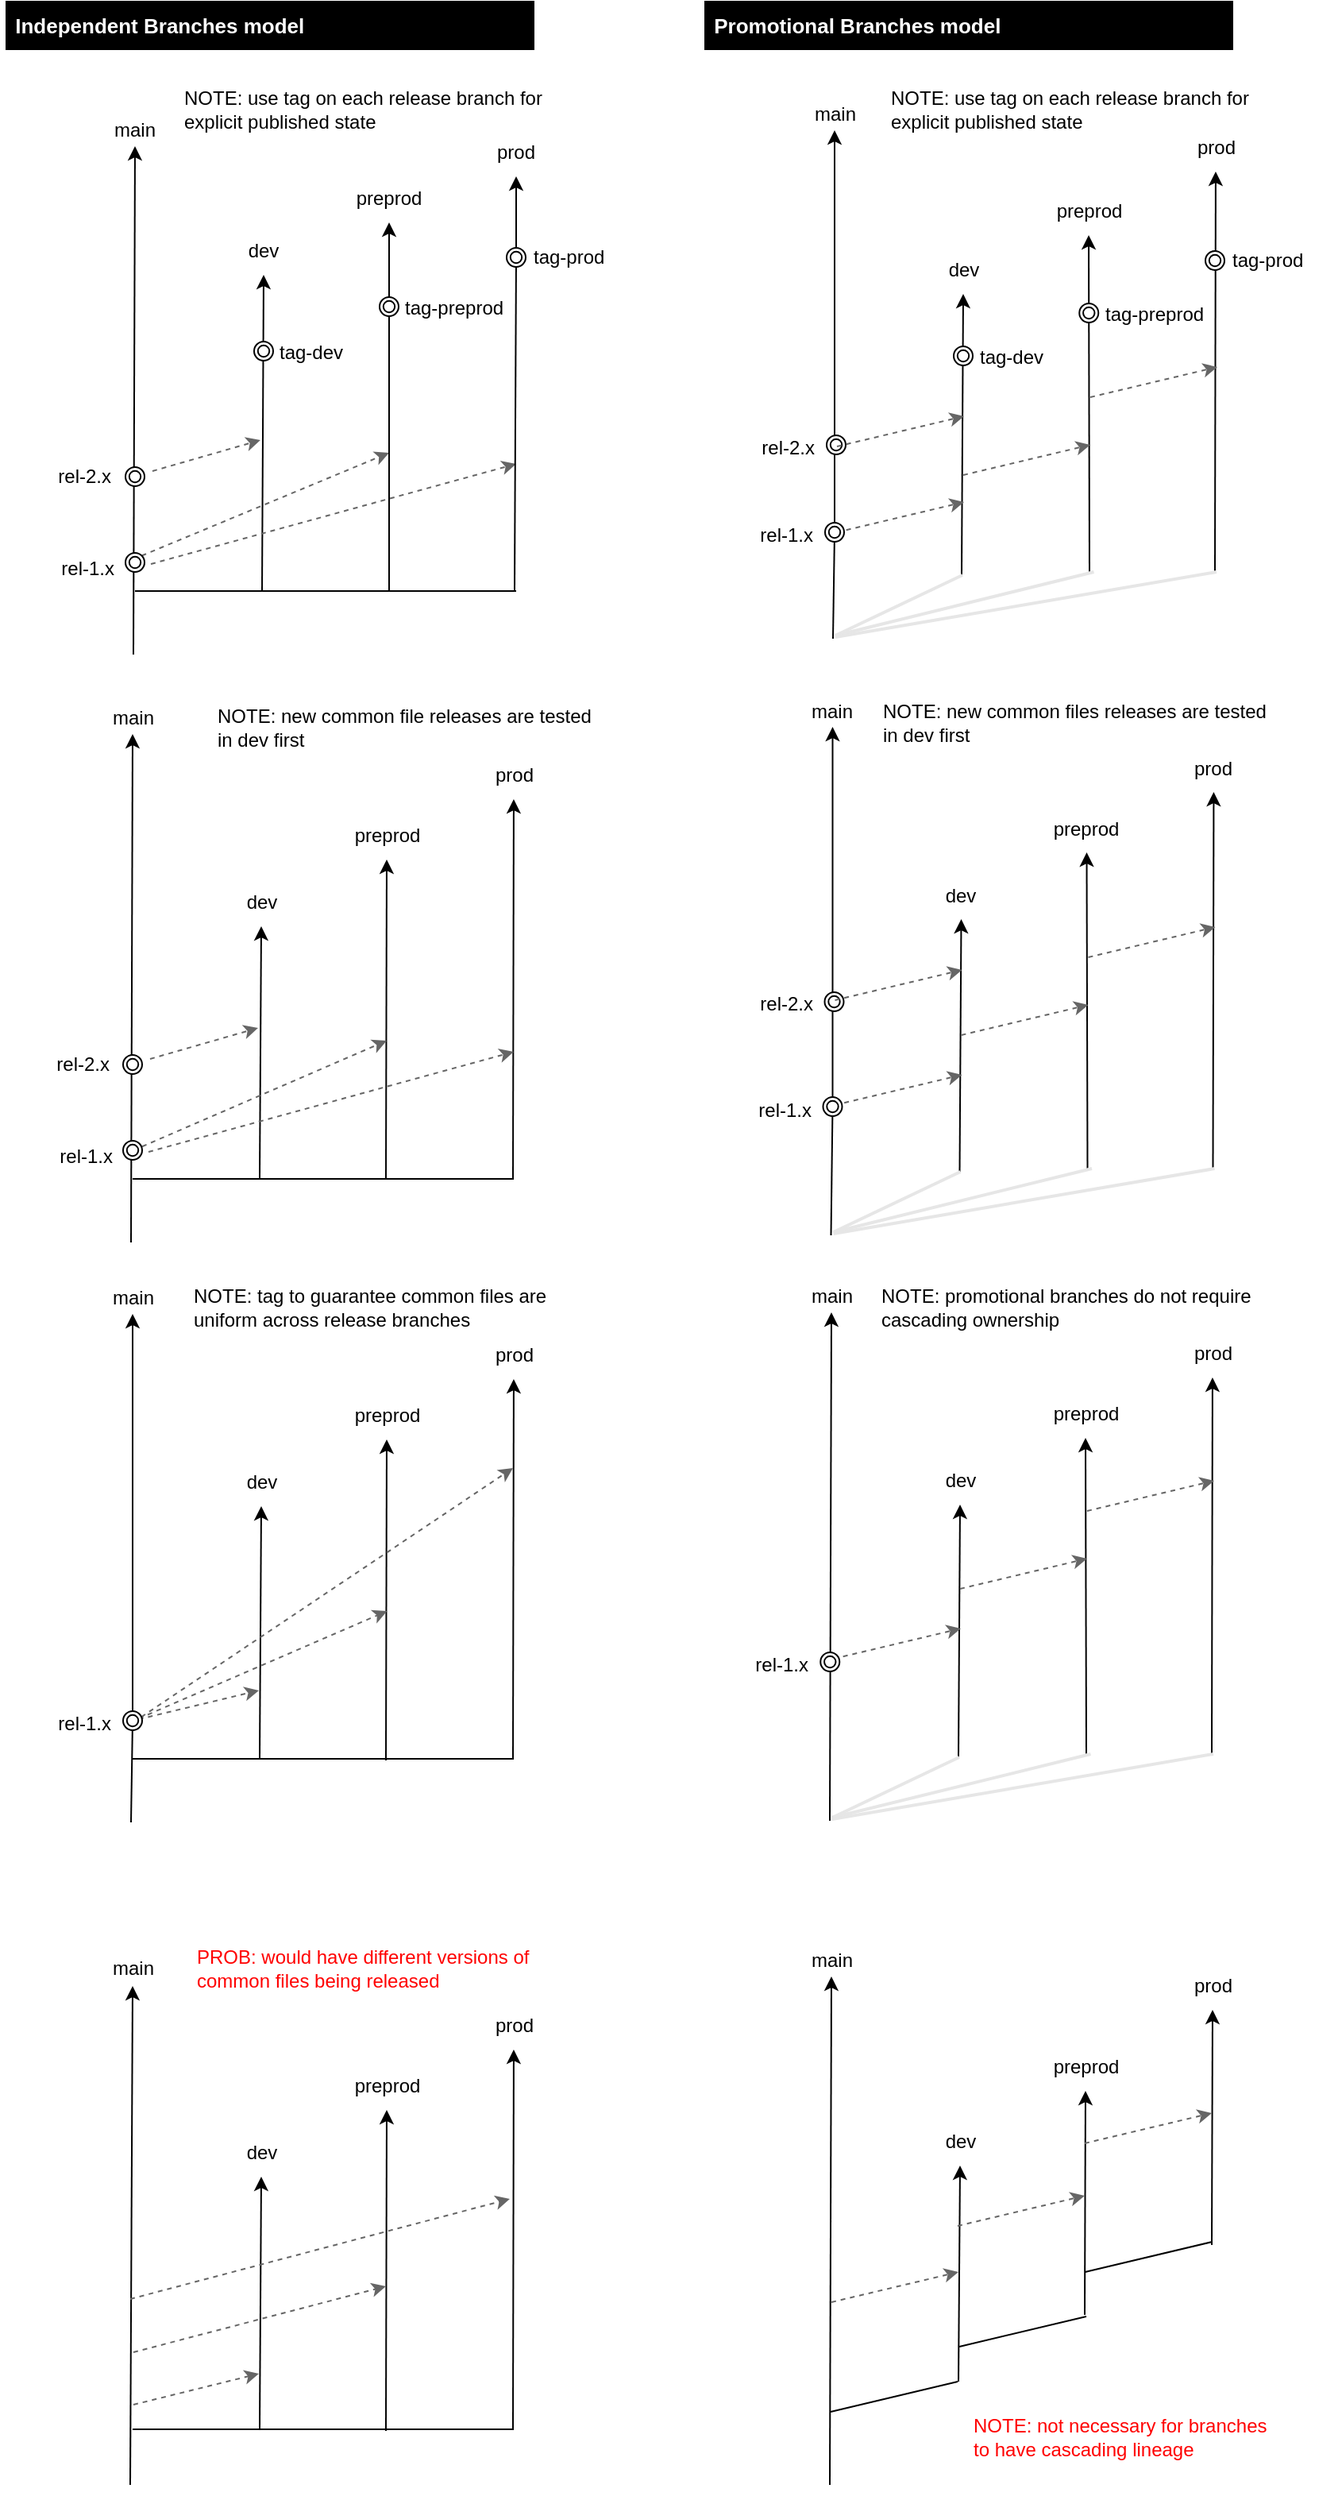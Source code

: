 <mxfile version="20.8.10" type="github">
  <diagram name="Page-1" id="BfglhBFAaLgnUbkgtS8U">
    <mxGraphModel dx="1004" dy="757" grid="1" gridSize="10" guides="1" tooltips="1" connect="1" arrows="1" fold="1" page="1" pageScale="1" pageWidth="850" pageHeight="1100" math="0" shadow="0">
      <root>
        <mxCell id="0" />
        <mxCell id="1" parent="0" />
        <mxCell id="_kzCFRDFW5OItWKDNAEy-1" value="" style="endArrow=classic;html=1;rounded=0;startArrow=none;" parent="1" edge="1">
          <mxGeometry width="50" height="50" relative="1" as="geometry">
            <mxPoint x="120" y="438" as="sourcePoint" />
            <mxPoint x="121" y="118" as="targetPoint" />
          </mxGeometry>
        </mxCell>
        <mxCell id="_kzCFRDFW5OItWKDNAEy-3" value="" style="endArrow=none;html=1;rounded=0;" parent="1" edge="1">
          <mxGeometry width="50" height="50" relative="1" as="geometry">
            <mxPoint x="121" y="398" as="sourcePoint" />
            <mxPoint x="361" y="398" as="targetPoint" />
          </mxGeometry>
        </mxCell>
        <mxCell id="_kzCFRDFW5OItWKDNAEy-4" value="" style="endArrow=classic;html=1;rounded=0;entryX=0.5;entryY=1;entryDx=0;entryDy=0;" parent="1" target="_kzCFRDFW5OItWKDNAEy-9" edge="1">
          <mxGeometry width="50" height="50" relative="1" as="geometry">
            <mxPoint x="201" y="398" as="sourcePoint" />
            <mxPoint x="201" y="308" as="targetPoint" />
          </mxGeometry>
        </mxCell>
        <mxCell id="_kzCFRDFW5OItWKDNAEy-5" value="main" style="text;strokeColor=none;align=center;fillColor=none;html=1;verticalAlign=middle;whiteSpace=wrap;rounded=0;" parent="1" vertex="1">
          <mxGeometry x="91" y="93" width="60" height="30" as="geometry" />
        </mxCell>
        <mxCell id="_kzCFRDFW5OItWKDNAEy-6" value="" style="endArrow=classic;html=1;rounded=0;entryX=0.5;entryY=1;entryDx=0;entryDy=0;startArrow=none;" parent="1" source="_kzCFRDFW5OItWKDNAEy-56" target="_kzCFRDFW5OItWKDNAEy-10" edge="1">
          <mxGeometry width="50" height="50" relative="1" as="geometry">
            <mxPoint x="281" y="398" as="sourcePoint" />
            <mxPoint x="281" y="268" as="targetPoint" />
          </mxGeometry>
        </mxCell>
        <mxCell id="_kzCFRDFW5OItWKDNAEy-7" value="" style="endArrow=classic;html=1;rounded=0;startArrow=none;" parent="1" source="_kzCFRDFW5OItWKDNAEy-54" target="_kzCFRDFW5OItWKDNAEy-11" edge="1">
          <mxGeometry width="50" height="50" relative="1" as="geometry">
            <mxPoint x="360" y="398" as="sourcePoint" />
            <mxPoint x="361" y="228" as="targetPoint" />
          </mxGeometry>
        </mxCell>
        <mxCell id="_kzCFRDFW5OItWKDNAEy-9" value="dev" style="text;strokeColor=none;align=center;fillColor=none;html=1;verticalAlign=middle;whiteSpace=wrap;rounded=0;" parent="1" vertex="1">
          <mxGeometry x="172" y="169" width="60" height="30" as="geometry" />
        </mxCell>
        <mxCell id="_kzCFRDFW5OItWKDNAEy-10" value="preprod" style="text;strokeColor=none;align=center;fillColor=none;html=1;verticalAlign=middle;whiteSpace=wrap;rounded=0;" parent="1" vertex="1">
          <mxGeometry x="251" y="136" width="60" height="30" as="geometry" />
        </mxCell>
        <mxCell id="_kzCFRDFW5OItWKDNAEy-11" value="prod" style="text;strokeColor=none;align=center;fillColor=none;html=1;verticalAlign=middle;whiteSpace=wrap;rounded=0;" parent="1" vertex="1">
          <mxGeometry x="331" y="107" width="60" height="30" as="geometry" />
        </mxCell>
        <mxCell id="_kzCFRDFW5OItWKDNAEy-36" value="rel-2.x" style="text;strokeColor=none;align=right;fillColor=none;html=1;verticalAlign=middle;whiteSpace=wrap;rounded=0;" parent="1" vertex="1">
          <mxGeometry x="38" y="316" width="70" height="20" as="geometry" />
        </mxCell>
        <mxCell id="_kzCFRDFW5OItWKDNAEy-40" value="rel-1.x" style="text;strokeColor=none;align=right;fillColor=none;html=1;verticalAlign=middle;whiteSpace=wrap;rounded=0;" parent="1" vertex="1">
          <mxGeometry x="40" y="374" width="70" height="20" as="geometry" />
        </mxCell>
        <mxCell id="_kzCFRDFW5OItWKDNAEy-41" value="" style="endArrow=classic;html=1;rounded=0;exitX=1;exitY=0.5;exitDx=0;exitDy=0;dashed=1;fillColor=#f5f5f5;strokeColor=#666666;" parent="1" edge="1">
          <mxGeometry width="50" height="50" relative="1" as="geometry">
            <mxPoint x="131" y="381" as="sourcePoint" />
            <mxPoint x="361" y="318" as="targetPoint" />
          </mxGeometry>
        </mxCell>
        <mxCell id="_kzCFRDFW5OItWKDNAEy-42" value="" style="endArrow=classic;html=1;rounded=0;exitX=1;exitY=0;exitDx=0;exitDy=0;dashed=1;fillColor=#f5f5f5;strokeColor=#666666;" parent="1" edge="1" source="_kzCFRDFW5OItWKDNAEy-62">
          <mxGeometry width="50" height="50" relative="1" as="geometry">
            <mxPoint x="131" y="352.5" as="sourcePoint" />
            <mxPoint x="281" y="311" as="targetPoint" />
          </mxGeometry>
        </mxCell>
        <mxCell id="_kzCFRDFW5OItWKDNAEy-44" value="" style="endArrow=classic;html=1;rounded=0;exitX=1;exitY=0.5;exitDx=0;exitDy=0;dashed=1;fillColor=#f5f5f5;strokeColor=#666666;" parent="1" edge="1">
          <mxGeometry width="50" height="50" relative="1" as="geometry">
            <mxPoint x="132" y="322.5" as="sourcePoint" />
            <mxPoint x="200" y="303" as="targetPoint" />
          </mxGeometry>
        </mxCell>
        <mxCell id="_kzCFRDFW5OItWKDNAEy-49" value="tag-prod" style="text;strokeColor=none;align=left;fillColor=none;html=1;verticalAlign=middle;whiteSpace=wrap;rounded=0;" parent="1" vertex="1">
          <mxGeometry x="370" y="178" width="70" height="20" as="geometry" />
        </mxCell>
        <mxCell id="_kzCFRDFW5OItWKDNAEy-50" value="tag-preprod" style="text;strokeColor=none;align=left;fillColor=none;html=1;verticalAlign=middle;whiteSpace=wrap;rounded=0;" parent="1" vertex="1">
          <mxGeometry x="289" y="210" width="70" height="20" as="geometry" />
        </mxCell>
        <mxCell id="_kzCFRDFW5OItWKDNAEy-52" value="" style="ellipse;shape=doubleEllipse;whiteSpace=wrap;html=1;aspect=fixed;" parent="1" vertex="1">
          <mxGeometry x="196" y="241" width="12" height="12" as="geometry" />
        </mxCell>
        <mxCell id="_kzCFRDFW5OItWKDNAEy-55" value="" style="endArrow=none;html=1;rounded=0;startArrow=none;" parent="1" target="_kzCFRDFW5OItWKDNAEy-54" edge="1">
          <mxGeometry width="50" height="50" relative="1" as="geometry">
            <mxPoint x="360" y="398" as="sourcePoint" />
            <mxPoint x="360.941" y="159" as="targetPoint" />
          </mxGeometry>
        </mxCell>
        <mxCell id="_kzCFRDFW5OItWKDNAEy-54" value="" style="ellipse;shape=doubleEllipse;whiteSpace=wrap;html=1;aspect=fixed;" parent="1" vertex="1">
          <mxGeometry x="355" y="182" width="12" height="12" as="geometry" />
        </mxCell>
        <mxCell id="_kzCFRDFW5OItWKDNAEy-57" value="" style="endArrow=none;html=1;rounded=0;entryX=0.5;entryY=1;entryDx=0;entryDy=0;startArrow=none;" parent="1" target="_kzCFRDFW5OItWKDNAEy-56" edge="1">
          <mxGeometry width="50" height="50" relative="1" as="geometry">
            <mxPoint x="281" y="398" as="sourcePoint" />
            <mxPoint x="281" y="197" as="targetPoint" />
          </mxGeometry>
        </mxCell>
        <mxCell id="_kzCFRDFW5OItWKDNAEy-56" value="" style="ellipse;shape=doubleEllipse;whiteSpace=wrap;html=1;aspect=fixed;" parent="1" vertex="1">
          <mxGeometry x="275" y="213" width="12" height="12" as="geometry" />
        </mxCell>
        <mxCell id="_kzCFRDFW5OItWKDNAEy-58" value="tag-dev" style="text;strokeColor=none;align=left;fillColor=none;html=1;verticalAlign=middle;whiteSpace=wrap;rounded=0;" parent="1" vertex="1">
          <mxGeometry x="210" y="238" width="50" height="20" as="geometry" />
        </mxCell>
        <mxCell id="_kzCFRDFW5OItWKDNAEy-59" value="" style="ellipse;shape=doubleEllipse;whiteSpace=wrap;html=1;aspect=fixed;" parent="1" vertex="1">
          <mxGeometry x="115" y="320" width="12" height="12" as="geometry" />
        </mxCell>
        <mxCell id="_kzCFRDFW5OItWKDNAEy-62" value="" style="ellipse;shape=doubleEllipse;whiteSpace=wrap;html=1;aspect=fixed;" parent="1" vertex="1">
          <mxGeometry x="115" y="374" width="12" height="12" as="geometry" />
        </mxCell>
        <mxCell id="_kzCFRDFW5OItWKDNAEy-65" value="&lt;div style=&quot;font-size: 13px;&quot;&gt;&amp;nbsp;Independent Branches model&lt;br style=&quot;font-size: 13px;&quot;&gt;&lt;/div&gt;" style="rounded=0;whiteSpace=wrap;html=1;fillColor=#000000;align=left;fontSize=13;fontStyle=1;fontColor=#FFFFFF;" parent="1" vertex="1">
          <mxGeometry x="40" y="27" width="332" height="30" as="geometry" />
        </mxCell>
        <mxCell id="_kzCFRDFW5OItWKDNAEy-66" value="&lt;div style=&quot;font-size: 13px;&quot;&gt;&amp;nbsp;Promotional Branches model&lt;br style=&quot;font-size: 13px;&quot;&gt;&lt;/div&gt;" style="rounded=0;whiteSpace=wrap;html=1;fillColor=#000000;align=left;fontSize=13;fontStyle=1;fontColor=#FFFFFF;" parent="1" vertex="1">
          <mxGeometry x="480" y="27" width="332" height="30" as="geometry" />
        </mxCell>
        <mxCell id="_kzCFRDFW5OItWKDNAEy-191" value="" style="endArrow=classic;html=1;rounded=0;startArrow=none;" parent="1" source="_kzCFRDFW5OItWKDNAEy-203" edge="1">
          <mxGeometry width="50" height="50" relative="1" as="geometry">
            <mxPoint x="118.5" y="1173" as="sourcePoint" />
            <mxPoint x="119.5" y="853" as="targetPoint" />
          </mxGeometry>
        </mxCell>
        <mxCell id="_kzCFRDFW5OItWKDNAEy-192" value="" style="endArrow=none;html=1;rounded=0;" parent="1" edge="1">
          <mxGeometry width="50" height="50" relative="1" as="geometry">
            <mxPoint x="119.5" y="1133" as="sourcePoint" />
            <mxPoint x="359.5" y="1133" as="targetPoint" />
          </mxGeometry>
        </mxCell>
        <mxCell id="_kzCFRDFW5OItWKDNAEy-193" value="" style="endArrow=classic;html=1;rounded=0;entryX=0.5;entryY=1;entryDx=0;entryDy=0;" parent="1" target="_kzCFRDFW5OItWKDNAEy-197" edge="1">
          <mxGeometry width="50" height="50" relative="1" as="geometry">
            <mxPoint x="199.5" y="1133" as="sourcePoint" />
            <mxPoint x="199.5" y="1043" as="targetPoint" />
          </mxGeometry>
        </mxCell>
        <mxCell id="_kzCFRDFW5OItWKDNAEy-194" value="main" style="text;strokeColor=none;align=center;fillColor=none;html=1;verticalAlign=middle;whiteSpace=wrap;rounded=0;" parent="1" vertex="1">
          <mxGeometry x="89.5" y="828" width="60" height="30" as="geometry" />
        </mxCell>
        <mxCell id="_kzCFRDFW5OItWKDNAEy-195" value="" style="endArrow=classic;html=1;rounded=0;entryX=0.5;entryY=1;entryDx=0;entryDy=0;startArrow=none;" parent="1" target="_kzCFRDFW5OItWKDNAEy-198" edge="1">
          <mxGeometry width="50" height="50" relative="1" as="geometry">
            <mxPoint x="279" y="1134" as="sourcePoint" />
            <mxPoint x="279.5" y="1003" as="targetPoint" />
          </mxGeometry>
        </mxCell>
        <mxCell id="_kzCFRDFW5OItWKDNAEy-196" value="" style="endArrow=classic;html=1;rounded=0;startArrow=none;" parent="1" target="_kzCFRDFW5OItWKDNAEy-199" edge="1">
          <mxGeometry width="50" height="50" relative="1" as="geometry">
            <mxPoint x="359" y="1133" as="sourcePoint" />
            <mxPoint x="359.5" y="963" as="targetPoint" />
          </mxGeometry>
        </mxCell>
        <mxCell id="_kzCFRDFW5OItWKDNAEy-197" value="dev" style="text;strokeColor=none;align=center;fillColor=none;html=1;verticalAlign=middle;whiteSpace=wrap;rounded=0;" parent="1" vertex="1">
          <mxGeometry x="170.5" y="944" width="60" height="30" as="geometry" />
        </mxCell>
        <mxCell id="_kzCFRDFW5OItWKDNAEy-198" value="preprod" style="text;strokeColor=none;align=center;fillColor=none;html=1;verticalAlign=middle;whiteSpace=wrap;rounded=0;" parent="1" vertex="1">
          <mxGeometry x="249.5" y="902" width="60" height="30" as="geometry" />
        </mxCell>
        <mxCell id="_kzCFRDFW5OItWKDNAEy-199" value="prod" style="text;strokeColor=none;align=center;fillColor=none;html=1;verticalAlign=middle;whiteSpace=wrap;rounded=0;" parent="1" vertex="1">
          <mxGeometry x="329.5" y="864" width="60" height="30" as="geometry" />
        </mxCell>
        <mxCell id="_kzCFRDFW5OItWKDNAEy-200" value="" style="endArrow=classic;html=1;rounded=0;dashed=1;fillColor=#f5f5f5;strokeColor=#666666;" parent="1" edge="1">
          <mxGeometry width="50" height="50" relative="1" as="geometry">
            <mxPoint x="120" y="1110" as="sourcePoint" />
            <mxPoint x="359" y="950" as="targetPoint" />
          </mxGeometry>
        </mxCell>
        <mxCell id="_kzCFRDFW5OItWKDNAEy-201" value="" style="endArrow=classic;html=1;rounded=0;dashed=1;fillColor=#f5f5f5;strokeColor=#666666;" parent="1" edge="1">
          <mxGeometry width="50" height="50" relative="1" as="geometry">
            <mxPoint x="118" y="1110" as="sourcePoint" />
            <mxPoint x="279.75" y="1040" as="targetPoint" />
          </mxGeometry>
        </mxCell>
        <mxCell id="_kzCFRDFW5OItWKDNAEy-202" value="" style="endArrow=classic;html=1;rounded=0;exitX=1;exitY=0.5;exitDx=0;exitDy=0;dashed=1;fillColor=#f5f5f5;strokeColor=#666666;" parent="1" edge="1">
          <mxGeometry width="50" height="50" relative="1" as="geometry">
            <mxPoint x="117.5" y="1109.5" as="sourcePoint" />
            <mxPoint x="199" y="1090" as="targetPoint" />
          </mxGeometry>
        </mxCell>
        <mxCell id="_kzCFRDFW5OItWKDNAEy-204" value="" style="endArrow=none;html=1;rounded=0;startArrow=none;" parent="1" target="_kzCFRDFW5OItWKDNAEy-203" edge="1">
          <mxGeometry width="50" height="50" relative="1" as="geometry">
            <mxPoint x="118.5" y="1173" as="sourcePoint" />
            <mxPoint x="119.5" y="853" as="targetPoint" />
          </mxGeometry>
        </mxCell>
        <mxCell id="_kzCFRDFW5OItWKDNAEy-203" value="" style="ellipse;shape=doubleEllipse;whiteSpace=wrap;html=1;aspect=fixed;" parent="1" vertex="1">
          <mxGeometry x="113.5" y="1103" width="12" height="12" as="geometry" />
        </mxCell>
        <mxCell id="_kzCFRDFW5OItWKDNAEy-205" value="rel-1.x" style="text;strokeColor=none;align=right;fillColor=none;html=1;verticalAlign=middle;whiteSpace=wrap;rounded=0;" parent="1" vertex="1">
          <mxGeometry x="38" y="1101" width="70" height="20" as="geometry" />
        </mxCell>
        <mxCell id="_kzCFRDFW5OItWKDNAEy-206" value="" style="endArrow=classic;html=1;rounded=0;startArrow=none;" parent="1" edge="1">
          <mxGeometry width="50" height="50" relative="1" as="geometry">
            <mxPoint x="118.5" y="808" as="sourcePoint" />
            <mxPoint x="119.5" y="488" as="targetPoint" />
          </mxGeometry>
        </mxCell>
        <mxCell id="_kzCFRDFW5OItWKDNAEy-207" value="" style="endArrow=none;html=1;rounded=0;" parent="1" edge="1">
          <mxGeometry width="50" height="50" relative="1" as="geometry">
            <mxPoint x="119.5" y="768" as="sourcePoint" />
            <mxPoint x="359.5" y="768" as="targetPoint" />
          </mxGeometry>
        </mxCell>
        <mxCell id="_kzCFRDFW5OItWKDNAEy-208" value="" style="endArrow=classic;html=1;rounded=0;entryX=0.5;entryY=1;entryDx=0;entryDy=0;" parent="1" target="_kzCFRDFW5OItWKDNAEy-212" edge="1">
          <mxGeometry width="50" height="50" relative="1" as="geometry">
            <mxPoint x="199.5" y="768" as="sourcePoint" />
            <mxPoint x="199.5" y="678" as="targetPoint" />
          </mxGeometry>
        </mxCell>
        <mxCell id="_kzCFRDFW5OItWKDNAEy-209" value="main" style="text;strokeColor=none;align=center;fillColor=none;html=1;verticalAlign=middle;whiteSpace=wrap;rounded=0;" parent="1" vertex="1">
          <mxGeometry x="89.5" y="463" width="60" height="30" as="geometry" />
        </mxCell>
        <mxCell id="_kzCFRDFW5OItWKDNAEy-210" value="" style="endArrow=classic;html=1;rounded=0;entryX=0.5;entryY=1;entryDx=0;entryDy=0;startArrow=none;" parent="1" target="_kzCFRDFW5OItWKDNAEy-213" edge="1">
          <mxGeometry width="50" height="50" relative="1" as="geometry">
            <mxPoint x="279" y="768" as="sourcePoint" />
            <mxPoint x="279.5" y="638" as="targetPoint" />
          </mxGeometry>
        </mxCell>
        <mxCell id="_kzCFRDFW5OItWKDNAEy-211" value="" style="endArrow=classic;html=1;rounded=0;startArrow=none;" parent="1" target="_kzCFRDFW5OItWKDNAEy-214" edge="1">
          <mxGeometry width="50" height="50" relative="1" as="geometry">
            <mxPoint x="359" y="768" as="sourcePoint" />
            <mxPoint x="359.5" y="598" as="targetPoint" />
          </mxGeometry>
        </mxCell>
        <mxCell id="_kzCFRDFW5OItWKDNAEy-212" value="dev" style="text;strokeColor=none;align=center;fillColor=none;html=1;verticalAlign=middle;whiteSpace=wrap;rounded=0;" parent="1" vertex="1">
          <mxGeometry x="170.5" y="579" width="60" height="30" as="geometry" />
        </mxCell>
        <mxCell id="_kzCFRDFW5OItWKDNAEy-213" value="preprod" style="text;strokeColor=none;align=center;fillColor=none;html=1;verticalAlign=middle;whiteSpace=wrap;rounded=0;" parent="1" vertex="1">
          <mxGeometry x="249.5" y="537" width="60" height="30" as="geometry" />
        </mxCell>
        <mxCell id="_kzCFRDFW5OItWKDNAEy-214" value="prod" style="text;strokeColor=none;align=center;fillColor=none;html=1;verticalAlign=middle;whiteSpace=wrap;rounded=0;" parent="1" vertex="1">
          <mxGeometry x="329.5" y="499" width="60" height="30" as="geometry" />
        </mxCell>
        <mxCell id="_kzCFRDFW5OItWKDNAEy-215" value="rel-2.x" style="text;strokeColor=none;align=right;fillColor=none;html=1;verticalAlign=middle;whiteSpace=wrap;rounded=0;" parent="1" vertex="1">
          <mxGeometry x="36.5" y="686" width="70" height="20" as="geometry" />
        </mxCell>
        <mxCell id="_kzCFRDFW5OItWKDNAEy-217" value="rel-1.x" style="text;strokeColor=none;align=right;fillColor=none;html=1;verticalAlign=middle;whiteSpace=wrap;rounded=0;" parent="1" vertex="1">
          <mxGeometry x="38.5" y="744" width="70" height="20" as="geometry" />
        </mxCell>
        <mxCell id="_kzCFRDFW5OItWKDNAEy-218" value="" style="endArrow=classic;html=1;rounded=0;exitX=1;exitY=0.5;exitDx=0;exitDy=0;dashed=1;fillColor=#f5f5f5;strokeColor=#666666;" parent="1" edge="1">
          <mxGeometry width="50" height="50" relative="1" as="geometry">
            <mxPoint x="129.5" y="751" as="sourcePoint" />
            <mxPoint x="359.5" y="688" as="targetPoint" />
          </mxGeometry>
        </mxCell>
        <mxCell id="_kzCFRDFW5OItWKDNAEy-219" value="" style="endArrow=classic;html=1;rounded=0;dashed=1;fillColor=#f5f5f5;strokeColor=#666666;" parent="1" edge="1">
          <mxGeometry width="50" height="50" relative="1" as="geometry">
            <mxPoint x="120" y="750" as="sourcePoint" />
            <mxPoint x="279.5" y="681" as="targetPoint" />
          </mxGeometry>
        </mxCell>
        <mxCell id="_kzCFRDFW5OItWKDNAEy-220" value="" style="endArrow=classic;html=1;rounded=0;exitX=1;exitY=0.5;exitDx=0;exitDy=0;dashed=1;fillColor=#f5f5f5;strokeColor=#666666;" parent="1" edge="1">
          <mxGeometry width="50" height="50" relative="1" as="geometry">
            <mxPoint x="130.5" y="692.5" as="sourcePoint" />
            <mxPoint x="198.5" y="673" as="targetPoint" />
          </mxGeometry>
        </mxCell>
        <mxCell id="_kzCFRDFW5OItWKDNAEy-228" value="" style="ellipse;shape=doubleEllipse;whiteSpace=wrap;html=1;aspect=fixed;" parent="1" vertex="1">
          <mxGeometry x="113.5" y="690" width="12" height="12" as="geometry" />
        </mxCell>
        <mxCell id="_kzCFRDFW5OItWKDNAEy-230" value="" style="ellipse;shape=doubleEllipse;whiteSpace=wrap;html=1;aspect=fixed;" parent="1" vertex="1">
          <mxGeometry x="113.5" y="744" width="12" height="12" as="geometry" />
        </mxCell>
        <mxCell id="_kzCFRDFW5OItWKDNAEy-252" value="" style="endArrow=classic;html=1;rounded=0;startArrow=none;" parent="1" edge="1">
          <mxGeometry width="50" height="50" relative="1" as="geometry">
            <mxPoint x="558.5" y="1172" as="sourcePoint" />
            <mxPoint x="559.5" y="852" as="targetPoint" />
          </mxGeometry>
        </mxCell>
        <mxCell id="_kzCFRDFW5OItWKDNAEy-253" value="" style="endArrow=classic;html=1;rounded=0;entryX=0.5;entryY=1;entryDx=0;entryDy=0;" parent="1" target="_kzCFRDFW5OItWKDNAEy-257" edge="1">
          <mxGeometry width="50" height="50" relative="1" as="geometry">
            <mxPoint x="639.5" y="1132" as="sourcePoint" />
            <mxPoint x="639.5" y="1042" as="targetPoint" />
          </mxGeometry>
        </mxCell>
        <mxCell id="_kzCFRDFW5OItWKDNAEy-254" value="main" style="text;strokeColor=none;align=center;fillColor=none;html=1;verticalAlign=middle;whiteSpace=wrap;rounded=0;" parent="1" vertex="1">
          <mxGeometry x="529.5" y="827" width="60" height="30" as="geometry" />
        </mxCell>
        <mxCell id="_kzCFRDFW5OItWKDNAEy-255" value="" style="endArrow=classic;html=1;rounded=0;entryX=0.5;entryY=1;entryDx=0;entryDy=0;startArrow=none;startSize=6;" parent="1" target="_kzCFRDFW5OItWKDNAEy-258" edge="1">
          <mxGeometry width="50" height="50" relative="1" as="geometry">
            <mxPoint x="720" y="1130" as="sourcePoint" />
            <mxPoint x="719.5" y="1002" as="targetPoint" />
          </mxGeometry>
        </mxCell>
        <mxCell id="_kzCFRDFW5OItWKDNAEy-256" value="" style="endArrow=classic;html=1;rounded=0;startArrow=none;" parent="1" target="_kzCFRDFW5OItWKDNAEy-259" edge="1">
          <mxGeometry width="50" height="50" relative="1" as="geometry">
            <mxPoint x="799" y="1130" as="sourcePoint" />
            <mxPoint x="799.5" y="962" as="targetPoint" />
          </mxGeometry>
        </mxCell>
        <mxCell id="_kzCFRDFW5OItWKDNAEy-257" value="dev" style="text;strokeColor=none;align=center;fillColor=none;html=1;verticalAlign=middle;whiteSpace=wrap;rounded=0;" parent="1" vertex="1">
          <mxGeometry x="610.5" y="943" width="60" height="30" as="geometry" />
        </mxCell>
        <mxCell id="_kzCFRDFW5OItWKDNAEy-258" value="preprod" style="text;strokeColor=none;align=center;fillColor=none;html=1;verticalAlign=middle;whiteSpace=wrap;rounded=0;" parent="1" vertex="1">
          <mxGeometry x="689.5" y="901" width="60" height="30" as="geometry" />
        </mxCell>
        <mxCell id="_kzCFRDFW5OItWKDNAEy-259" value="prod" style="text;strokeColor=none;align=center;fillColor=none;html=1;verticalAlign=middle;whiteSpace=wrap;rounded=0;" parent="1" vertex="1">
          <mxGeometry x="769.5" y="863" width="60" height="30" as="geometry" />
        </mxCell>
        <mxCell id="_kzCFRDFW5OItWKDNAEy-260" value="" style="endArrow=classic;html=1;rounded=0;dashed=1;fillColor=#f5f5f5;strokeColor=#666666;" parent="1" edge="1">
          <mxGeometry width="50" height="50" relative="1" as="geometry">
            <mxPoint x="561" y="1070" as="sourcePoint" />
            <mxPoint x="641" y="1051" as="targetPoint" />
          </mxGeometry>
        </mxCell>
        <mxCell id="_kzCFRDFW5OItWKDNAEy-268" value="" style="endArrow=classic;html=1;rounded=0;dashed=1;fillColor=#f5f5f5;strokeColor=#666666;" parent="1" edge="1">
          <mxGeometry width="50" height="50" relative="1" as="geometry">
            <mxPoint x="640.5" y="1026" as="sourcePoint" />
            <mxPoint x="720.5" y="1007" as="targetPoint" />
          </mxGeometry>
        </mxCell>
        <mxCell id="_kzCFRDFW5OItWKDNAEy-269" value="" style="endArrow=classic;html=1;rounded=0;dashed=1;fillColor=#f5f5f5;strokeColor=#666666;" parent="1" edge="1">
          <mxGeometry width="50" height="50" relative="1" as="geometry">
            <mxPoint x="720.5" y="977" as="sourcePoint" />
            <mxPoint x="800.5" y="958" as="targetPoint" />
          </mxGeometry>
        </mxCell>
        <mxCell id="_kzCFRDFW5OItWKDNAEy-340" value="" style="endArrow=classic;html=1;rounded=0;startArrow=none;" parent="1" edge="1">
          <mxGeometry width="50" height="50" relative="1" as="geometry">
            <mxPoint x="118" y="1590" as="sourcePoint" />
            <mxPoint x="119.5" y="1276" as="targetPoint" />
          </mxGeometry>
        </mxCell>
        <mxCell id="_kzCFRDFW5OItWKDNAEy-341" value="" style="endArrow=none;html=1;rounded=0;" parent="1" edge="1">
          <mxGeometry width="50" height="50" relative="1" as="geometry">
            <mxPoint x="119.5" y="1555" as="sourcePoint" />
            <mxPoint x="359.5" y="1555" as="targetPoint" />
          </mxGeometry>
        </mxCell>
        <mxCell id="_kzCFRDFW5OItWKDNAEy-342" value="" style="endArrow=classic;html=1;rounded=0;entryX=0.5;entryY=1;entryDx=0;entryDy=0;" parent="1" target="_kzCFRDFW5OItWKDNAEy-346" edge="1">
          <mxGeometry width="50" height="50" relative="1" as="geometry">
            <mxPoint x="199.5" y="1555" as="sourcePoint" />
            <mxPoint x="199.5" y="1465" as="targetPoint" />
          </mxGeometry>
        </mxCell>
        <mxCell id="_kzCFRDFW5OItWKDNAEy-343" value="main" style="text;strokeColor=none;align=center;fillColor=none;html=1;verticalAlign=middle;whiteSpace=wrap;rounded=0;" parent="1" vertex="1">
          <mxGeometry x="89.5" y="1250" width="60" height="30" as="geometry" />
        </mxCell>
        <mxCell id="_kzCFRDFW5OItWKDNAEy-344" value="" style="endArrow=classic;html=1;rounded=0;entryX=0.5;entryY=1;entryDx=0;entryDy=0;startArrow=none;" parent="1" target="_kzCFRDFW5OItWKDNAEy-347" edge="1">
          <mxGeometry width="50" height="50" relative="1" as="geometry">
            <mxPoint x="279" y="1556" as="sourcePoint" />
            <mxPoint x="279.5" y="1425" as="targetPoint" />
          </mxGeometry>
        </mxCell>
        <mxCell id="_kzCFRDFW5OItWKDNAEy-345" value="" style="endArrow=classic;html=1;rounded=0;startArrow=none;" parent="1" target="_kzCFRDFW5OItWKDNAEy-348" edge="1">
          <mxGeometry width="50" height="50" relative="1" as="geometry">
            <mxPoint x="359" y="1555" as="sourcePoint" />
            <mxPoint x="359.5" y="1385" as="targetPoint" />
          </mxGeometry>
        </mxCell>
        <mxCell id="_kzCFRDFW5OItWKDNAEy-346" value="dev" style="text;strokeColor=none;align=center;fillColor=none;html=1;verticalAlign=middle;whiteSpace=wrap;rounded=0;" parent="1" vertex="1">
          <mxGeometry x="170.5" y="1366" width="60" height="30" as="geometry" />
        </mxCell>
        <mxCell id="_kzCFRDFW5OItWKDNAEy-347" value="preprod" style="text;strokeColor=none;align=center;fillColor=none;html=1;verticalAlign=middle;whiteSpace=wrap;rounded=0;" parent="1" vertex="1">
          <mxGeometry x="249.5" y="1324" width="60" height="30" as="geometry" />
        </mxCell>
        <mxCell id="_kzCFRDFW5OItWKDNAEy-348" value="prod" style="text;strokeColor=none;align=center;fillColor=none;html=1;verticalAlign=middle;whiteSpace=wrap;rounded=0;" parent="1" vertex="1">
          <mxGeometry x="329.5" y="1286" width="60" height="30" as="geometry" />
        </mxCell>
        <mxCell id="_kzCFRDFW5OItWKDNAEy-355" value="" style="endArrow=classic;html=1;rounded=0;exitX=1;exitY=0.5;exitDx=0;exitDy=0;dashed=1;fillColor=#f5f5f5;strokeColor=#666666;" parent="1" edge="1">
          <mxGeometry width="50" height="50" relative="1" as="geometry">
            <mxPoint x="118" y="1473" as="sourcePoint" />
            <mxPoint x="357" y="1410" as="targetPoint" />
          </mxGeometry>
        </mxCell>
        <mxCell id="_kzCFRDFW5OItWKDNAEy-356" value="" style="endArrow=classic;html=1;rounded=0;exitX=1;exitY=0.5;exitDx=0;exitDy=0;dashed=1;fillColor=#f5f5f5;strokeColor=#666666;" parent="1" edge="1">
          <mxGeometry width="50" height="50" relative="1" as="geometry">
            <mxPoint x="120" y="1506.5" as="sourcePoint" />
            <mxPoint x="279" y="1465" as="targetPoint" />
          </mxGeometry>
        </mxCell>
        <mxCell id="_kzCFRDFW5OItWKDNAEy-357" value="" style="endArrow=classic;html=1;rounded=0;exitX=1;exitY=0.5;exitDx=0;exitDy=0;dashed=1;fillColor=#f5f5f5;strokeColor=#666666;" parent="1" edge="1">
          <mxGeometry width="50" height="50" relative="1" as="geometry">
            <mxPoint x="120" y="1539.5" as="sourcePoint" />
            <mxPoint x="199" y="1520" as="targetPoint" />
          </mxGeometry>
        </mxCell>
        <mxCell id="7XaKORpLVI9cMn0TTe21-15" value="PROB: would have different versions of common files being released" style="text;strokeColor=none;align=left;fillColor=none;html=1;verticalAlign=middle;whiteSpace=wrap;rounded=0;fontColor=#FF0000;" vertex="1" parent="1">
          <mxGeometry x="158" y="1250" width="250" height="30" as="geometry" />
        </mxCell>
        <mxCell id="7XaKORpLVI9cMn0TTe21-18" value="NOTE: tag to guarantee common files are uniform across release branches" style="text;strokeColor=none;align=left;fillColor=none;html=1;verticalAlign=middle;whiteSpace=wrap;rounded=0;fontColor=#000000;" vertex="1" parent="1">
          <mxGeometry x="156" y="834" width="250" height="30" as="geometry" />
        </mxCell>
        <mxCell id="7XaKORpLVI9cMn0TTe21-19" value="NOTE: new common file releases are tested in dev first" style="text;strokeColor=none;align=left;fillColor=none;html=1;verticalAlign=middle;whiteSpace=wrap;rounded=0;fontColor=#000000;" vertex="1" parent="1">
          <mxGeometry x="170.5" y="469" width="250" height="30" as="geometry" />
        </mxCell>
        <mxCell id="7XaKORpLVI9cMn0TTe21-20" value="NOTE: use tag on each release branch for explicit published state" style="text;strokeColor=none;align=left;fillColor=none;html=1;verticalAlign=middle;whiteSpace=wrap;rounded=0;fontColor=#000000;" vertex="1" parent="1">
          <mxGeometry x="149.5" y="80" width="250" height="30" as="geometry" />
        </mxCell>
        <mxCell id="7XaKORpLVI9cMn0TTe21-22" value="NOTE: promotional branches do not require cascading ownership" style="text;strokeColor=none;align=left;fillColor=none;html=1;verticalAlign=middle;whiteSpace=wrap;rounded=0;fontColor=#000000;" vertex="1" parent="1">
          <mxGeometry x="588.75" y="834" width="250" height="30" as="geometry" />
        </mxCell>
        <mxCell id="7XaKORpLVI9cMn0TTe21-23" value="" style="endArrow=none;html=1;strokeWidth=2;rounded=0;fontColor=#000000;startSize=6;strokeColor=#E6E6E6;" edge="1" parent="1">
          <mxGeometry width="50" height="50" relative="1" as="geometry">
            <mxPoint x="560" y="1170" as="sourcePoint" />
            <mxPoint x="640" y="1132" as="targetPoint" />
          </mxGeometry>
        </mxCell>
        <mxCell id="7XaKORpLVI9cMn0TTe21-24" value="" style="endArrow=none;html=1;strokeWidth=2;rounded=0;fontColor=#000000;startSize=6;strokeColor=#E6E6E6;" edge="1" parent="1">
          <mxGeometry width="50" height="50" relative="1" as="geometry">
            <mxPoint x="560" y="1170" as="sourcePoint" />
            <mxPoint x="722.75" y="1130" as="targetPoint" />
          </mxGeometry>
        </mxCell>
        <mxCell id="7XaKORpLVI9cMn0TTe21-25" value="" style="endArrow=none;html=1;strokeWidth=2;rounded=0;fontColor=#000000;startSize=6;strokeColor=#E6E6E6;" edge="1" parent="1">
          <mxGeometry width="50" height="50" relative="1" as="geometry">
            <mxPoint x="560" y="1171" as="sourcePoint" />
            <mxPoint x="800" y="1130" as="targetPoint" />
          </mxGeometry>
        </mxCell>
        <mxCell id="7XaKORpLVI9cMn0TTe21-31" value="" style="endArrow=classic;html=1;rounded=0;startArrow=none;" edge="1" parent="1">
          <mxGeometry width="50" height="50" relative="1" as="geometry">
            <mxPoint x="558.5" y="1590" as="sourcePoint" />
            <mxPoint x="559.5" y="1270" as="targetPoint" />
          </mxGeometry>
        </mxCell>
        <mxCell id="7XaKORpLVI9cMn0TTe21-32" value="" style="endArrow=classic;html=1;rounded=0;entryX=0.5;entryY=1;entryDx=0;entryDy=0;" edge="1" parent="1" target="7XaKORpLVI9cMn0TTe21-36">
          <mxGeometry width="50" height="50" relative="1" as="geometry">
            <mxPoint x="639.5" y="1525" as="sourcePoint" />
            <mxPoint x="640.75" y="1406" as="targetPoint" />
          </mxGeometry>
        </mxCell>
        <mxCell id="7XaKORpLVI9cMn0TTe21-33" value="main" style="text;strokeColor=none;align=center;fillColor=none;html=1;verticalAlign=middle;whiteSpace=wrap;rounded=0;" vertex="1" parent="1">
          <mxGeometry x="529.5" y="1245" width="60" height="30" as="geometry" />
        </mxCell>
        <mxCell id="7XaKORpLVI9cMn0TTe21-34" value="" style="endArrow=classic;html=1;rounded=0;startArrow=none;entryX=0.5;entryY=1;entryDx=0;entryDy=0;" edge="1" parent="1" target="7XaKORpLVI9cMn0TTe21-37">
          <mxGeometry width="50" height="50" relative="1" as="geometry">
            <mxPoint x="719" y="1483" as="sourcePoint" />
            <mxPoint x="719.75" y="1367" as="targetPoint" />
          </mxGeometry>
        </mxCell>
        <mxCell id="7XaKORpLVI9cMn0TTe21-35" value="" style="endArrow=classic;html=1;rounded=0;startArrow=none;entryX=0.5;entryY=1;entryDx=0;entryDy=0;" edge="1" parent="1" target="7XaKORpLVI9cMn0TTe21-38">
          <mxGeometry width="50" height="50" relative="1" as="geometry">
            <mxPoint x="799" y="1439" as="sourcePoint" />
            <mxPoint x="799.75" y="1315" as="targetPoint" />
          </mxGeometry>
        </mxCell>
        <mxCell id="7XaKORpLVI9cMn0TTe21-36" value="dev" style="text;strokeColor=none;align=center;fillColor=none;html=1;verticalAlign=middle;whiteSpace=wrap;rounded=0;" vertex="1" parent="1">
          <mxGeometry x="610.5" y="1359" width="60" height="30" as="geometry" />
        </mxCell>
        <mxCell id="7XaKORpLVI9cMn0TTe21-37" value="preprod" style="text;strokeColor=none;align=center;fillColor=none;html=1;verticalAlign=middle;whiteSpace=wrap;rounded=0;" vertex="1" parent="1">
          <mxGeometry x="689.5" y="1312" width="60" height="30" as="geometry" />
        </mxCell>
        <mxCell id="7XaKORpLVI9cMn0TTe21-38" value="prod" style="text;strokeColor=none;align=center;fillColor=none;html=1;verticalAlign=middle;whiteSpace=wrap;rounded=0;" vertex="1" parent="1">
          <mxGeometry x="769.5" y="1261" width="60" height="30" as="geometry" />
        </mxCell>
        <mxCell id="7XaKORpLVI9cMn0TTe21-42" value="&lt;div&gt;NOTE: not necessary for branches&lt;/div&gt;&lt;div&gt;to have cascading lineage&lt;br&gt;&lt;/div&gt;" style="text;strokeColor=none;align=left;fillColor=none;html=1;verticalAlign=middle;whiteSpace=wrap;rounded=0;fontColor=#FF0000;" vertex="1" parent="1">
          <mxGeometry x="646.5" y="1545" width="194.25" height="30" as="geometry" />
        </mxCell>
        <mxCell id="7XaKORpLVI9cMn0TTe21-43" value="" style="endArrow=none;html=1;rounded=0;fillColor=#f5f5f5;strokeColor=#000000;strokeWidth=1;endFill=0;" edge="1" parent="1">
          <mxGeometry width="50" height="50" relative="1" as="geometry">
            <mxPoint x="559" y="1544" as="sourcePoint" />
            <mxPoint x="639" y="1525" as="targetPoint" />
          </mxGeometry>
        </mxCell>
        <mxCell id="7XaKORpLVI9cMn0TTe21-44" value="" style="endArrow=none;html=1;rounded=0;fillColor=#f5f5f5;strokeColor=#000000;strokeWidth=1;endFill=0;" edge="1" parent="1">
          <mxGeometry width="50" height="50" relative="1" as="geometry">
            <mxPoint x="640" y="1503" as="sourcePoint" />
            <mxPoint x="720" y="1484" as="targetPoint" />
          </mxGeometry>
        </mxCell>
        <mxCell id="7XaKORpLVI9cMn0TTe21-45" value="" style="endArrow=none;html=1;rounded=0;fillColor=#f5f5f5;strokeColor=#000000;strokeWidth=1;endFill=0;" edge="1" parent="1">
          <mxGeometry width="50" height="50" relative="1" as="geometry">
            <mxPoint x="719.25" y="1456" as="sourcePoint" />
            <mxPoint x="799.25" y="1437" as="targetPoint" />
          </mxGeometry>
        </mxCell>
        <mxCell id="7XaKORpLVI9cMn0TTe21-46" value="" style="endArrow=classic;html=1;rounded=0;dashed=1;fillColor=#f5f5f5;strokeColor=#666666;" edge="1" parent="1">
          <mxGeometry width="50" height="50" relative="1" as="geometry">
            <mxPoint x="559.5" y="1475" as="sourcePoint" />
            <mxPoint x="639.5" y="1456" as="targetPoint" />
          </mxGeometry>
        </mxCell>
        <mxCell id="7XaKORpLVI9cMn0TTe21-47" value="" style="endArrow=classic;html=1;rounded=0;dashed=1;fillColor=#f5f5f5;strokeColor=#666666;" edge="1" parent="1">
          <mxGeometry width="50" height="50" relative="1" as="geometry">
            <mxPoint x="639" y="1427" as="sourcePoint" />
            <mxPoint x="719" y="1408" as="targetPoint" />
          </mxGeometry>
        </mxCell>
        <mxCell id="7XaKORpLVI9cMn0TTe21-48" value="" style="endArrow=classic;html=1;rounded=0;dashed=1;fillColor=#f5f5f5;strokeColor=#666666;" edge="1" parent="1">
          <mxGeometry width="50" height="50" relative="1" as="geometry">
            <mxPoint x="719" y="1375" as="sourcePoint" />
            <mxPoint x="799" y="1356" as="targetPoint" />
          </mxGeometry>
        </mxCell>
        <mxCell id="7XaKORpLVI9cMn0TTe21-51" value="" style="endArrow=classic;html=1;rounded=0;startArrow=none;" edge="1" parent="1" source="7XaKORpLVI9cMn0TTe21-66">
          <mxGeometry width="50" height="50" relative="1" as="geometry">
            <mxPoint x="559.25" y="803.5" as="sourcePoint" />
            <mxPoint x="560.25" y="483.5" as="targetPoint" />
          </mxGeometry>
        </mxCell>
        <mxCell id="7XaKORpLVI9cMn0TTe21-52" value="" style="endArrow=classic;html=1;rounded=0;entryX=0.5;entryY=1;entryDx=0;entryDy=0;" edge="1" parent="1" target="7XaKORpLVI9cMn0TTe21-56">
          <mxGeometry width="50" height="50" relative="1" as="geometry">
            <mxPoint x="640.25" y="763.5" as="sourcePoint" />
            <mxPoint x="640.25" y="673.5" as="targetPoint" />
          </mxGeometry>
        </mxCell>
        <mxCell id="7XaKORpLVI9cMn0TTe21-53" value="main" style="text;strokeColor=none;align=center;fillColor=none;html=1;verticalAlign=middle;whiteSpace=wrap;rounded=0;" vertex="1" parent="1">
          <mxGeometry x="530.25" y="458.5" width="60" height="30" as="geometry" />
        </mxCell>
        <mxCell id="7XaKORpLVI9cMn0TTe21-54" value="" style="endArrow=classic;html=1;rounded=0;entryX=0.5;entryY=1;entryDx=0;entryDy=0;startArrow=none;startSize=6;" edge="1" parent="1" target="7XaKORpLVI9cMn0TTe21-57">
          <mxGeometry width="50" height="50" relative="1" as="geometry">
            <mxPoint x="720.75" y="761.5" as="sourcePoint" />
            <mxPoint x="720.25" y="633.5" as="targetPoint" />
          </mxGeometry>
        </mxCell>
        <mxCell id="7XaKORpLVI9cMn0TTe21-55" value="" style="endArrow=classic;html=1;rounded=0;startArrow=none;" edge="1" parent="1" target="7XaKORpLVI9cMn0TTe21-58">
          <mxGeometry width="50" height="50" relative="1" as="geometry">
            <mxPoint x="799.75" y="761.5" as="sourcePoint" />
            <mxPoint x="800.25" y="593.5" as="targetPoint" />
          </mxGeometry>
        </mxCell>
        <mxCell id="7XaKORpLVI9cMn0TTe21-56" value="dev" style="text;strokeColor=none;align=center;fillColor=none;html=1;verticalAlign=middle;whiteSpace=wrap;rounded=0;" vertex="1" parent="1">
          <mxGeometry x="611.25" y="574.5" width="60" height="30" as="geometry" />
        </mxCell>
        <mxCell id="7XaKORpLVI9cMn0TTe21-57" value="preprod" style="text;strokeColor=none;align=center;fillColor=none;html=1;verticalAlign=middle;whiteSpace=wrap;rounded=0;" vertex="1" parent="1">
          <mxGeometry x="690.25" y="532.5" width="60" height="30" as="geometry" />
        </mxCell>
        <mxCell id="7XaKORpLVI9cMn0TTe21-58" value="prod" style="text;strokeColor=none;align=center;fillColor=none;html=1;verticalAlign=middle;whiteSpace=wrap;rounded=0;" vertex="1" parent="1">
          <mxGeometry x="770.25" y="494.5" width="60" height="30" as="geometry" />
        </mxCell>
        <mxCell id="7XaKORpLVI9cMn0TTe21-59" value="" style="endArrow=classic;html=1;rounded=0;dashed=1;fillColor=#f5f5f5;strokeColor=#666666;" edge="1" parent="1">
          <mxGeometry width="50" height="50" relative="1" as="geometry">
            <mxPoint x="561.75" y="721.5" as="sourcePoint" />
            <mxPoint x="641.75" y="702.5" as="targetPoint" />
          </mxGeometry>
        </mxCell>
        <mxCell id="7XaKORpLVI9cMn0TTe21-60" value="" style="endArrow=classic;html=1;rounded=0;dashed=1;fillColor=#f5f5f5;strokeColor=#666666;" edge="1" parent="1">
          <mxGeometry width="50" height="50" relative="1" as="geometry">
            <mxPoint x="641.25" y="677.5" as="sourcePoint" />
            <mxPoint x="721.25" y="658.5" as="targetPoint" />
          </mxGeometry>
        </mxCell>
        <mxCell id="7XaKORpLVI9cMn0TTe21-61" value="" style="endArrow=classic;html=1;rounded=0;dashed=1;fillColor=#f5f5f5;strokeColor=#666666;" edge="1" parent="1">
          <mxGeometry width="50" height="50" relative="1" as="geometry">
            <mxPoint x="721.25" y="628.5" as="sourcePoint" />
            <mxPoint x="801.25" y="609.5" as="targetPoint" />
          </mxGeometry>
        </mxCell>
        <mxCell id="7XaKORpLVI9cMn0TTe21-62" value="NOTE: new common files releases are tested in dev first" style="text;strokeColor=none;align=left;fillColor=none;html=1;verticalAlign=middle;whiteSpace=wrap;rounded=0;fontColor=#000000;" vertex="1" parent="1">
          <mxGeometry x="589.5" y="465.5" width="250" height="30" as="geometry" />
        </mxCell>
        <mxCell id="7XaKORpLVI9cMn0TTe21-63" value="" style="endArrow=none;html=1;strokeWidth=2;rounded=0;fontColor=#000000;startSize=6;strokeColor=#E6E6E6;" edge="1" parent="1">
          <mxGeometry width="50" height="50" relative="1" as="geometry">
            <mxPoint x="560.75" y="801.5" as="sourcePoint" />
            <mxPoint x="640.75" y="763.5" as="targetPoint" />
          </mxGeometry>
        </mxCell>
        <mxCell id="7XaKORpLVI9cMn0TTe21-64" value="" style="endArrow=none;html=1;strokeWidth=2;rounded=0;fontColor=#000000;startSize=6;strokeColor=#E6E6E6;" edge="1" parent="1">
          <mxGeometry width="50" height="50" relative="1" as="geometry">
            <mxPoint x="560.75" y="801.5" as="sourcePoint" />
            <mxPoint x="723.5" y="761.5" as="targetPoint" />
          </mxGeometry>
        </mxCell>
        <mxCell id="7XaKORpLVI9cMn0TTe21-65" value="" style="endArrow=none;html=1;strokeWidth=2;rounded=0;fontColor=#000000;startSize=6;strokeColor=#E6E6E6;" edge="1" parent="1">
          <mxGeometry width="50" height="50" relative="1" as="geometry">
            <mxPoint x="560.75" y="802.5" as="sourcePoint" />
            <mxPoint x="800.75" y="761.5" as="targetPoint" />
          </mxGeometry>
        </mxCell>
        <mxCell id="7XaKORpLVI9cMn0TTe21-67" value="" style="endArrow=none;html=1;rounded=0;startArrow=none;" edge="1" parent="1" target="7XaKORpLVI9cMn0TTe21-66">
          <mxGeometry width="50" height="50" relative="1" as="geometry">
            <mxPoint x="559.25" y="803.5" as="sourcePoint" />
            <mxPoint x="560.25" y="483.5" as="targetPoint" />
          </mxGeometry>
        </mxCell>
        <mxCell id="7XaKORpLVI9cMn0TTe21-66" value="" style="ellipse;shape=doubleEllipse;whiteSpace=wrap;html=1;aspect=fixed;" vertex="1" parent="1">
          <mxGeometry x="554.25" y="716.5" width="12" height="12" as="geometry" />
        </mxCell>
        <mxCell id="7XaKORpLVI9cMn0TTe21-68" value="rel-1.x" style="text;strokeColor=none;align=right;fillColor=none;html=1;verticalAlign=middle;whiteSpace=wrap;rounded=0;" vertex="1" parent="1">
          <mxGeometry x="479" y="714.5" width="70" height="20" as="geometry" />
        </mxCell>
        <mxCell id="7XaKORpLVI9cMn0TTe21-72" value="" style="ellipse;shape=doubleEllipse;whiteSpace=wrap;html=1;aspect=fixed;" vertex="1" parent="1">
          <mxGeometry x="555.25" y="650.5" width="12" height="12" as="geometry" />
        </mxCell>
        <mxCell id="7XaKORpLVI9cMn0TTe21-73" value="rel-2.x" style="text;strokeColor=none;align=right;fillColor=none;html=1;verticalAlign=middle;whiteSpace=wrap;rounded=0;" vertex="1" parent="1">
          <mxGeometry x="480" y="647.5" width="70" height="20" as="geometry" />
        </mxCell>
        <mxCell id="7XaKORpLVI9cMn0TTe21-74" value="" style="endArrow=classic;html=1;rounded=0;dashed=1;fillColor=#f5f5f5;strokeColor=#666666;" edge="1" parent="1">
          <mxGeometry width="50" height="50" relative="1" as="geometry">
            <mxPoint x="561.75" y="655.5" as="sourcePoint" />
            <mxPoint x="641.75" y="636.5" as="targetPoint" />
          </mxGeometry>
        </mxCell>
        <mxCell id="7XaKORpLVI9cMn0TTe21-75" value="" style="ellipse;shape=doubleEllipse;whiteSpace=wrap;html=1;aspect=fixed;" vertex="1" parent="1">
          <mxGeometry x="552.63" y="1066" width="12" height="12" as="geometry" />
        </mxCell>
        <mxCell id="7XaKORpLVI9cMn0TTe21-76" value="rel-1.x" style="text;strokeColor=none;align=right;fillColor=none;html=1;verticalAlign=middle;whiteSpace=wrap;rounded=0;" vertex="1" parent="1">
          <mxGeometry x="477.38" y="1064" width="70" height="20" as="geometry" />
        </mxCell>
        <mxCell id="7XaKORpLVI9cMn0TTe21-96" value="" style="endArrow=classic;html=1;rounded=0;startArrow=none;" edge="1" parent="1" source="7XaKORpLVI9cMn0TTe21-112">
          <mxGeometry width="50" height="50" relative="1" as="geometry">
            <mxPoint x="560.5" y="428" as="sourcePoint" />
            <mxPoint x="561.5" y="108" as="targetPoint" />
          </mxGeometry>
        </mxCell>
        <mxCell id="7XaKORpLVI9cMn0TTe21-97" value="" style="endArrow=classic;html=1;rounded=0;entryX=0.5;entryY=1;entryDx=0;entryDy=0;" edge="1" parent="1" target="7XaKORpLVI9cMn0TTe21-101">
          <mxGeometry width="50" height="50" relative="1" as="geometry">
            <mxPoint x="641.5" y="388" as="sourcePoint" />
            <mxPoint x="641.5" y="298" as="targetPoint" />
          </mxGeometry>
        </mxCell>
        <mxCell id="7XaKORpLVI9cMn0TTe21-98" value="main" style="text;strokeColor=none;align=center;fillColor=none;html=1;verticalAlign=middle;whiteSpace=wrap;rounded=0;" vertex="1" parent="1">
          <mxGeometry x="531.5" y="83" width="60" height="30" as="geometry" />
        </mxCell>
        <mxCell id="7XaKORpLVI9cMn0TTe21-99" value="" style="endArrow=classic;html=1;rounded=0;entryX=0.5;entryY=1;entryDx=0;entryDy=0;startArrow=none;startSize=6;" edge="1" parent="1" target="7XaKORpLVI9cMn0TTe21-102">
          <mxGeometry width="50" height="50" relative="1" as="geometry">
            <mxPoint x="722" y="386" as="sourcePoint" />
            <mxPoint x="721.5" y="258" as="targetPoint" />
          </mxGeometry>
        </mxCell>
        <mxCell id="7XaKORpLVI9cMn0TTe21-100" value="" style="endArrow=classic;html=1;rounded=0;startArrow=none;" edge="1" parent="1" target="7XaKORpLVI9cMn0TTe21-103">
          <mxGeometry width="50" height="50" relative="1" as="geometry">
            <mxPoint x="801" y="386" as="sourcePoint" />
            <mxPoint x="801.5" y="218" as="targetPoint" />
          </mxGeometry>
        </mxCell>
        <mxCell id="7XaKORpLVI9cMn0TTe21-101" value="dev" style="text;strokeColor=none;align=center;fillColor=none;html=1;verticalAlign=middle;whiteSpace=wrap;rounded=0;" vertex="1" parent="1">
          <mxGeometry x="612.5" y="181" width="60" height="30" as="geometry" />
        </mxCell>
        <mxCell id="7XaKORpLVI9cMn0TTe21-102" value="preprod" style="text;strokeColor=none;align=center;fillColor=none;html=1;verticalAlign=middle;whiteSpace=wrap;rounded=0;" vertex="1" parent="1">
          <mxGeometry x="691.5" y="144" width="60" height="30" as="geometry" />
        </mxCell>
        <mxCell id="7XaKORpLVI9cMn0TTe21-103" value="prod" style="text;strokeColor=none;align=center;fillColor=none;html=1;verticalAlign=middle;whiteSpace=wrap;rounded=0;" vertex="1" parent="1">
          <mxGeometry x="771.5" y="104" width="60" height="30" as="geometry" />
        </mxCell>
        <mxCell id="7XaKORpLVI9cMn0TTe21-104" value="" style="endArrow=classic;html=1;rounded=0;dashed=1;fillColor=#f5f5f5;strokeColor=#666666;" edge="1" parent="1">
          <mxGeometry width="50" height="50" relative="1" as="geometry">
            <mxPoint x="563" y="361" as="sourcePoint" />
            <mxPoint x="643" y="342" as="targetPoint" />
          </mxGeometry>
        </mxCell>
        <mxCell id="7XaKORpLVI9cMn0TTe21-105" value="" style="endArrow=classic;html=1;rounded=0;dashed=1;fillColor=#f5f5f5;strokeColor=#666666;" edge="1" parent="1">
          <mxGeometry width="50" height="50" relative="1" as="geometry">
            <mxPoint x="642.5" y="325" as="sourcePoint" />
            <mxPoint x="722.5" y="306" as="targetPoint" />
          </mxGeometry>
        </mxCell>
        <mxCell id="7XaKORpLVI9cMn0TTe21-106" value="" style="endArrow=classic;html=1;rounded=0;dashed=1;fillColor=#f5f5f5;strokeColor=#666666;" edge="1" parent="1">
          <mxGeometry width="50" height="50" relative="1" as="geometry">
            <mxPoint x="722.5" y="276" as="sourcePoint" />
            <mxPoint x="802.5" y="257" as="targetPoint" />
          </mxGeometry>
        </mxCell>
        <mxCell id="7XaKORpLVI9cMn0TTe21-108" value="" style="endArrow=none;html=1;strokeWidth=2;rounded=0;fontColor=#000000;startSize=6;strokeColor=#E6E6E6;" edge="1" parent="1">
          <mxGeometry width="50" height="50" relative="1" as="geometry">
            <mxPoint x="562" y="426" as="sourcePoint" />
            <mxPoint x="642" y="388" as="targetPoint" />
          </mxGeometry>
        </mxCell>
        <mxCell id="7XaKORpLVI9cMn0TTe21-109" value="" style="endArrow=none;html=1;strokeWidth=2;rounded=0;fontColor=#000000;startSize=6;strokeColor=#E6E6E6;" edge="1" parent="1">
          <mxGeometry width="50" height="50" relative="1" as="geometry">
            <mxPoint x="562" y="426" as="sourcePoint" />
            <mxPoint x="724.75" y="386" as="targetPoint" />
          </mxGeometry>
        </mxCell>
        <mxCell id="7XaKORpLVI9cMn0TTe21-110" value="" style="endArrow=none;html=1;strokeWidth=2;rounded=0;fontColor=#000000;startSize=6;strokeColor=#E6E6E6;" edge="1" parent="1">
          <mxGeometry width="50" height="50" relative="1" as="geometry">
            <mxPoint x="562" y="427" as="sourcePoint" />
            <mxPoint x="802" y="386" as="targetPoint" />
          </mxGeometry>
        </mxCell>
        <mxCell id="7XaKORpLVI9cMn0TTe21-111" value="" style="endArrow=none;html=1;rounded=0;startArrow=none;" edge="1" parent="1" target="7XaKORpLVI9cMn0TTe21-112">
          <mxGeometry width="50" height="50" relative="1" as="geometry">
            <mxPoint x="560.5" y="428" as="sourcePoint" />
            <mxPoint x="561.5" y="108" as="targetPoint" />
          </mxGeometry>
        </mxCell>
        <mxCell id="7XaKORpLVI9cMn0TTe21-112" value="" style="ellipse;shape=doubleEllipse;whiteSpace=wrap;html=1;aspect=fixed;" vertex="1" parent="1">
          <mxGeometry x="555.5" y="355" width="12" height="12" as="geometry" />
        </mxCell>
        <mxCell id="7XaKORpLVI9cMn0TTe21-113" value="rel-1.x" style="text;strokeColor=none;align=right;fillColor=none;html=1;verticalAlign=middle;whiteSpace=wrap;rounded=0;" vertex="1" parent="1">
          <mxGeometry x="480.25" y="353" width="70" height="20" as="geometry" />
        </mxCell>
        <mxCell id="7XaKORpLVI9cMn0TTe21-114" value="" style="ellipse;shape=doubleEllipse;whiteSpace=wrap;html=1;aspect=fixed;" vertex="1" parent="1">
          <mxGeometry x="556.5" y="300" width="12" height="12" as="geometry" />
        </mxCell>
        <mxCell id="7XaKORpLVI9cMn0TTe21-115" value="rel-2.x" style="text;strokeColor=none;align=right;fillColor=none;html=1;verticalAlign=middle;whiteSpace=wrap;rounded=0;" vertex="1" parent="1">
          <mxGeometry x="481.25" y="298" width="70" height="20" as="geometry" />
        </mxCell>
        <mxCell id="7XaKORpLVI9cMn0TTe21-116" value="" style="endArrow=classic;html=1;rounded=0;dashed=1;fillColor=#f5f5f5;strokeColor=#666666;" edge="1" parent="1">
          <mxGeometry width="50" height="50" relative="1" as="geometry">
            <mxPoint x="563" y="307" as="sourcePoint" />
            <mxPoint x="643" y="288" as="targetPoint" />
          </mxGeometry>
        </mxCell>
        <mxCell id="7XaKORpLVI9cMn0TTe21-117" value="NOTE: use tag on each release branch for explicit published state" style="text;strokeColor=none;align=left;fillColor=none;html=1;verticalAlign=middle;whiteSpace=wrap;rounded=0;fontColor=#000000;" vertex="1" parent="1">
          <mxGeometry x="595.25" y="80" width="250" height="30" as="geometry" />
        </mxCell>
        <mxCell id="7XaKORpLVI9cMn0TTe21-118" value="" style="ellipse;shape=doubleEllipse;whiteSpace=wrap;html=1;aspect=fixed;" vertex="1" parent="1">
          <mxGeometry x="636.5" y="244" width="12" height="12" as="geometry" />
        </mxCell>
        <mxCell id="7XaKORpLVI9cMn0TTe21-119" value="tag-dev" style="text;strokeColor=none;align=left;fillColor=none;html=1;verticalAlign=middle;whiteSpace=wrap;rounded=0;" vertex="1" parent="1">
          <mxGeometry x="650.5" y="241" width="50" height="20" as="geometry" />
        </mxCell>
        <mxCell id="7XaKORpLVI9cMn0TTe21-121" value="tag-preprod" style="text;strokeColor=none;align=left;fillColor=none;html=1;verticalAlign=middle;whiteSpace=wrap;rounded=0;" vertex="1" parent="1">
          <mxGeometry x="729.63" y="214" width="70" height="20" as="geometry" />
        </mxCell>
        <mxCell id="7XaKORpLVI9cMn0TTe21-122" value="" style="ellipse;shape=doubleEllipse;whiteSpace=wrap;html=1;aspect=fixed;" vertex="1" parent="1">
          <mxGeometry x="715.63" y="217" width="12" height="12" as="geometry" />
        </mxCell>
        <mxCell id="7XaKORpLVI9cMn0TTe21-123" value="tag-prod" style="text;strokeColor=none;align=left;fillColor=none;html=1;verticalAlign=middle;whiteSpace=wrap;rounded=0;" vertex="1" parent="1">
          <mxGeometry x="810" y="180" width="70" height="20" as="geometry" />
        </mxCell>
        <mxCell id="7XaKORpLVI9cMn0TTe21-124" value="" style="ellipse;shape=doubleEllipse;whiteSpace=wrap;html=1;aspect=fixed;" vertex="1" parent="1">
          <mxGeometry x="795" y="184" width="12" height="12" as="geometry" />
        </mxCell>
      </root>
    </mxGraphModel>
  </diagram>
</mxfile>
